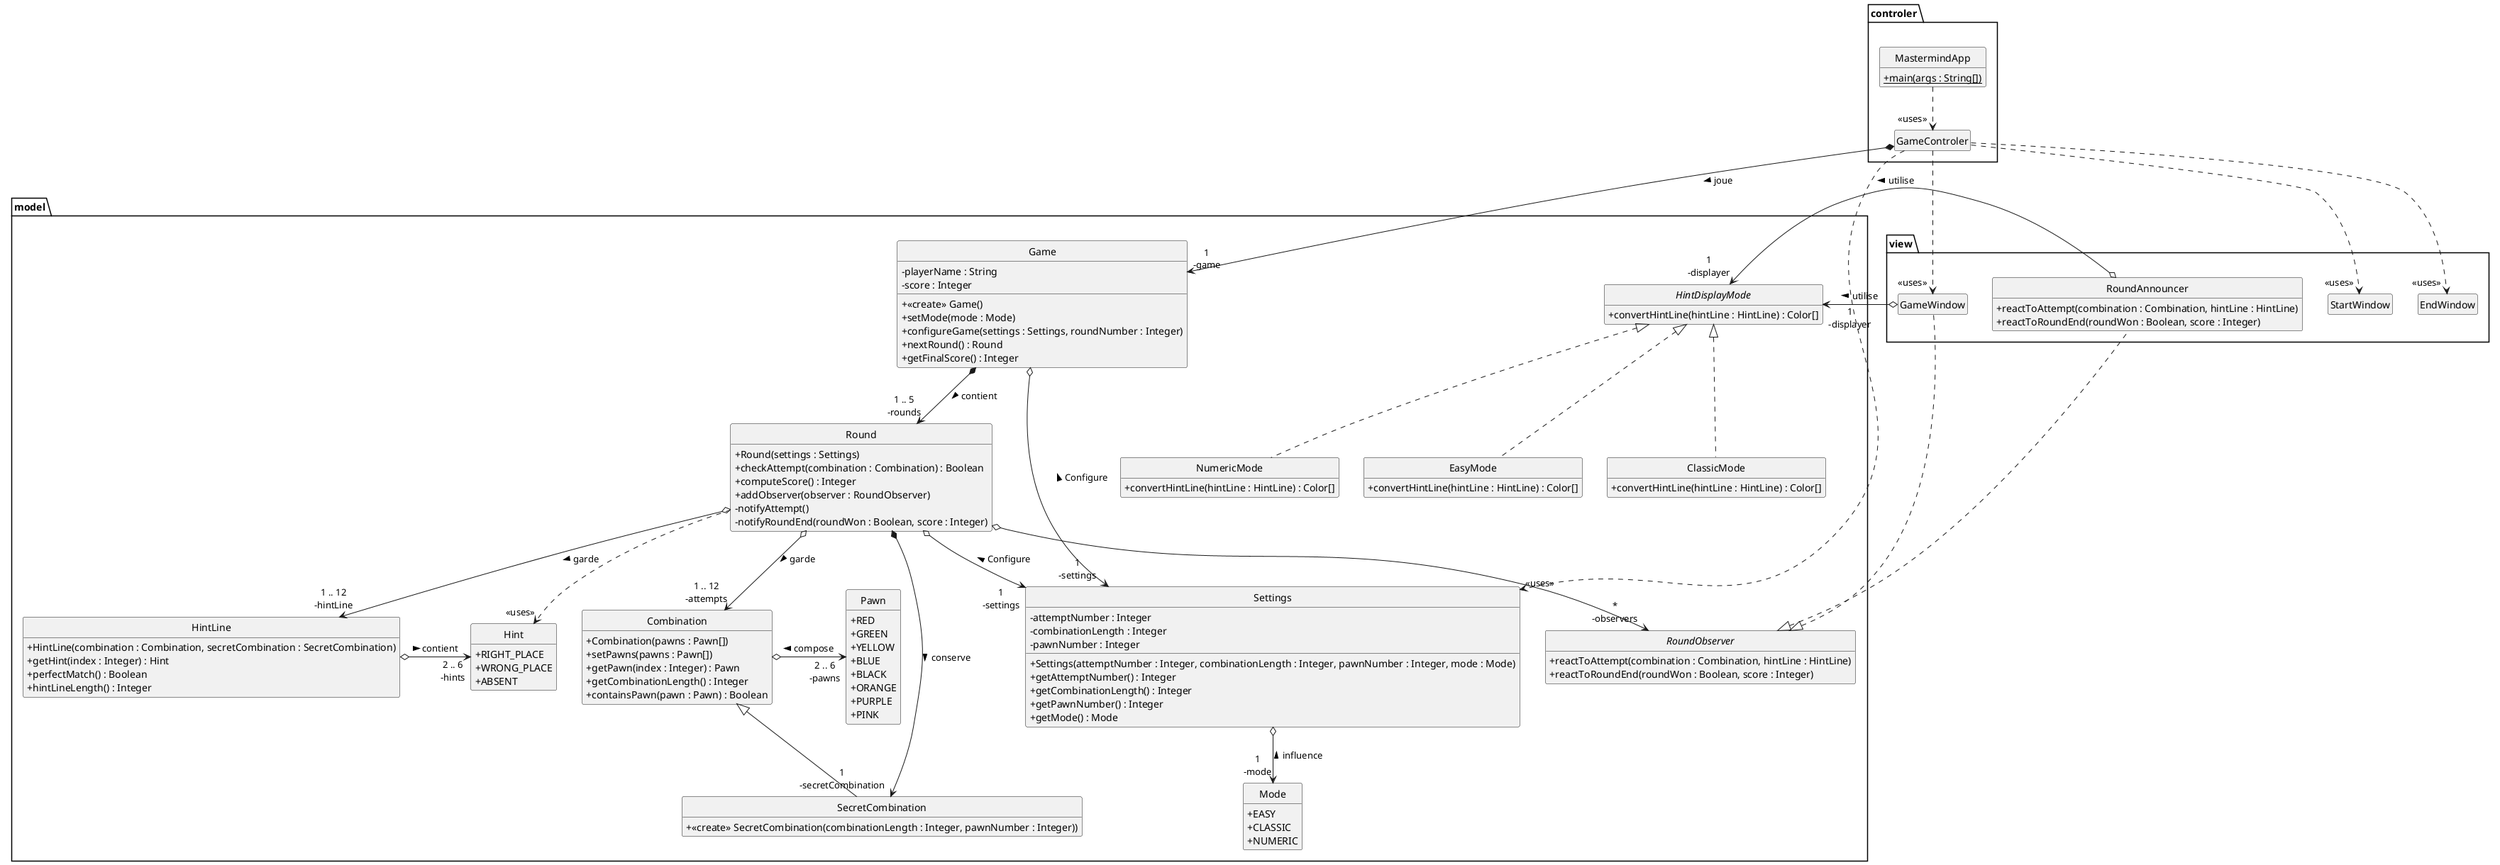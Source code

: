 @startuml
skinparam style strictuml
skinparam classAttributeIconSize 0
hide enum methods
hide empty members

class controler.GameControler {

}

interface model.HintDisplayMode {
    + convertHintLine(hintLine : HintLine) : Color[]
}

class model.ClassicMode implements model.HintDisplayMode {
    + convertHintLine(hintLine : HintLine) : Color[]
}

class model.NumericMode implements model.HintDisplayMode {
    + convertHintLine(hintLine : HintLine) : Color[]
}

class model.EasyMode implements model.HintDisplayMode {
    + convertHintLine(hintLine : HintLine) : Color[]
}

enum model.Mode {
    + EASY
    + CLASSIC
    + NUMERIC
}

class view.GameWindow implements model.RoundObserver{

}

class view.StartWindow {
}

class view.EndWindow {
}

interface model.RoundObserver {
    + reactToAttempt(combination : Combination, hintLine : HintLine)
    + reactToRoundEnd(roundWon : Boolean, score : Integer)
}

enum model.Pawn {
    + RED
    + GREEN
    + YELLOW
    + BLUE
    + BLACK
    + ORANGE
    + PURPLE
    + PINK
}

class model.Round {
    + Round(settings : Settings)
    + checkAttempt(combination : Combination) : Boolean
    + computeScore() : Integer
    + addObserver(observer : RoundObserver)
    - notifyAttempt()
    - notifyRoundEnd(roundWon : Boolean, score : Integer)
}

class model.Settings {
    + Settings(attemptNumber : Integer, combinationLength : Integer, pawnNumber : Integer, mode : Mode)
    - attemptNumber : Integer
    - combinationLength : Integer
    - pawnNumber : Integer
    + getAttemptNumber() : Integer
    + getCombinationLength() : Integer
    + getPawnNumber() : Integer
    + getMode() : Mode
}

class model.SecretCombination extends model.Combination{
    + <<create>> SecretCombination(combinationLength : Integer, pawnNumber : Integer))
}

class model.Combination {
    + Combination(pawns : Pawn[])
    + setPawns(pawns : Pawn[])
    + getPawn(index : Integer) : Pawn
    + getCombinationLength() : Integer
    + containsPawn(pawn : Pawn) : Boolean
}

class model.HintLine {
    + HintLine(combination : Combination, secretCombination : SecretCombination)
    + getHint(index : Integer) : Hint
    + perfectMatch() : Boolean
    + hintLineLength() : Integer
}

class model.Game {
    - playerName : String
    - score : Integer
    + <<create>> Game()
    + setMode(mode : Mode)
    + configureGame(settings : Settings, roundNumber : Integer)
    + nextRound() : Round
    + getFinalScore() : Integer
}

enum model.Hint {
    + RIGHT_PLACE
    + WRONG_PLACE
    + ABSENT
}

class controler.MastermindApp {
    + {static} main(args : String[])
}

class view.RoundAnnouncer implements model.RoundObserver{
    + reactToAttempt(combination : Combination, hintLine : HintLine)
    + reactToRoundEnd(roundWon : Boolean, score : Integer)
}

controler.GameControler ..> "<<uses>>" model.Settings
model.Game o--> "1\n-settings" model.Settings : Configure <
model.Settings o--> "1\n-mode" model.Mode : influence <
model.Round o--> "1\n-settings" model.Settings : Configure <
model.Round *--> "1\n-secretCombination" model.SecretCombination : conserve >
model.Round o--> "1 .. 12\n-attempts" model.Combination : garde >
model.Round o--> "1 .. 12\n-hintLine" model.HintLine : > garde
model.Round ..> "<<uses>>" model.Hint
model.HintLine o-> "2 .. 6\n-hints" model.Hint : contient >
model.Game *--> "1 .. 5\n-rounds" model.Round : contient >
model.Combination o-> "2 .. 6\n-pawns" model.Pawn : compose <
controler.GameControler *--> "1\n-game" model.Game : joue >
controler.GameControler ..> "<<uses>>" view.EndWindow
controler.GameControler ..> "<<uses>>" view.GameWindow
controler.GameControler ..> "<<uses>>" view.StartWindow
controler.MastermindApp ..> "<<uses>>" controler.GameControler
model.Round o--> "*\n-observers" model.RoundObserver
view.GameWindow o--> "1\n-displayer" model.HintDisplayMode : utilise >
view.RoundAnnouncer o--> "1\n-displayer" model.HintDisplayMode : utilise >


@enduml